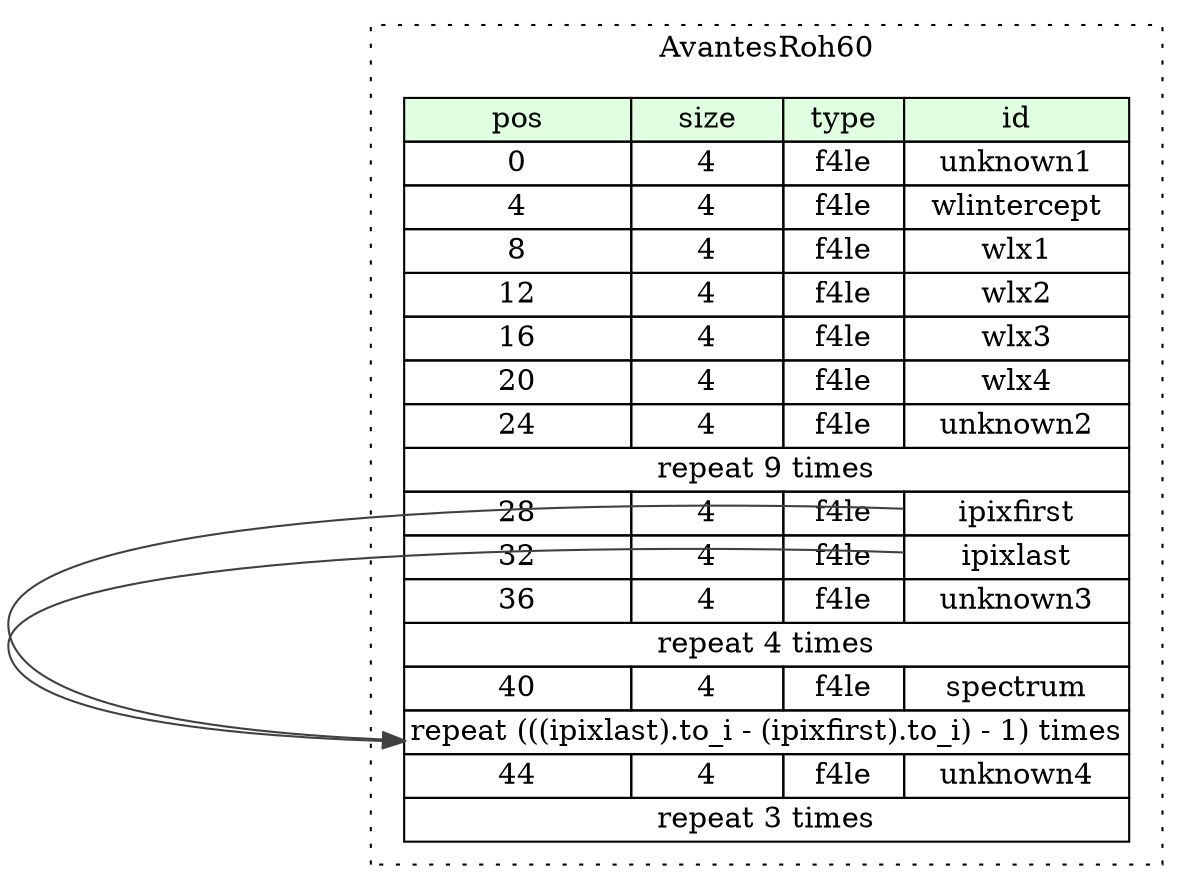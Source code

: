 digraph {
	rankdir=LR;
	node [shape=plaintext];
	subgraph cluster__avantes_roh60 {
		label="AvantesRoh60";
		graph[style=dotted];

		avantes_roh60__seq [label=<<TABLE BORDER="0" CELLBORDER="1" CELLSPACING="0">
			<TR><TD BGCOLOR="#E0FFE0">pos</TD><TD BGCOLOR="#E0FFE0">size</TD><TD BGCOLOR="#E0FFE0">type</TD><TD BGCOLOR="#E0FFE0">id</TD></TR>
			<TR><TD PORT="unknown1_pos">0</TD><TD PORT="unknown1_size">4</TD><TD>f4le</TD><TD PORT="unknown1_type">unknown1</TD></TR>
			<TR><TD PORT="wlintercept_pos">4</TD><TD PORT="wlintercept_size">4</TD><TD>f4le</TD><TD PORT="wlintercept_type">wlintercept</TD></TR>
			<TR><TD PORT="wlx1_pos">8</TD><TD PORT="wlx1_size">4</TD><TD>f4le</TD><TD PORT="wlx1_type">wlx1</TD></TR>
			<TR><TD PORT="wlx2_pos">12</TD><TD PORT="wlx2_size">4</TD><TD>f4le</TD><TD PORT="wlx2_type">wlx2</TD></TR>
			<TR><TD PORT="wlx3_pos">16</TD><TD PORT="wlx3_size">4</TD><TD>f4le</TD><TD PORT="wlx3_type">wlx3</TD></TR>
			<TR><TD PORT="wlx4_pos">20</TD><TD PORT="wlx4_size">4</TD><TD>f4le</TD><TD PORT="wlx4_type">wlx4</TD></TR>
			<TR><TD PORT="unknown2_pos">24</TD><TD PORT="unknown2_size">4</TD><TD>f4le</TD><TD PORT="unknown2_type">unknown2</TD></TR>
			<TR><TD COLSPAN="4" PORT="unknown2__repeat">repeat 9 times</TD></TR>
			<TR><TD PORT="ipixfirst_pos">28</TD><TD PORT="ipixfirst_size">4</TD><TD>f4le</TD><TD PORT="ipixfirst_type">ipixfirst</TD></TR>
			<TR><TD PORT="ipixlast_pos">32</TD><TD PORT="ipixlast_size">4</TD><TD>f4le</TD><TD PORT="ipixlast_type">ipixlast</TD></TR>
			<TR><TD PORT="unknown3_pos">36</TD><TD PORT="unknown3_size">4</TD><TD>f4le</TD><TD PORT="unknown3_type">unknown3</TD></TR>
			<TR><TD COLSPAN="4" PORT="unknown3__repeat">repeat 4 times</TD></TR>
			<TR><TD PORT="spectrum_pos">40</TD><TD PORT="spectrum_size">4</TD><TD>f4le</TD><TD PORT="spectrum_type">spectrum</TD></TR>
			<TR><TD COLSPAN="4" PORT="spectrum__repeat">repeat (((ipixlast).to_i - (ipixfirst).to_i) - 1) times</TD></TR>
			<TR><TD PORT="unknown4_pos">44</TD><TD PORT="unknown4_size">4</TD><TD>f4le</TD><TD PORT="unknown4_type">unknown4</TD></TR>
			<TR><TD COLSPAN="4" PORT="unknown4__repeat">repeat 3 times</TD></TR>
		</TABLE>>];
	}
	avantes_roh60__seq:ipixlast_type -> avantes_roh60__seq:spectrum__repeat [color="#404040"];
	avantes_roh60__seq:ipixfirst_type -> avantes_roh60__seq:spectrum__repeat [color="#404040"];
}
